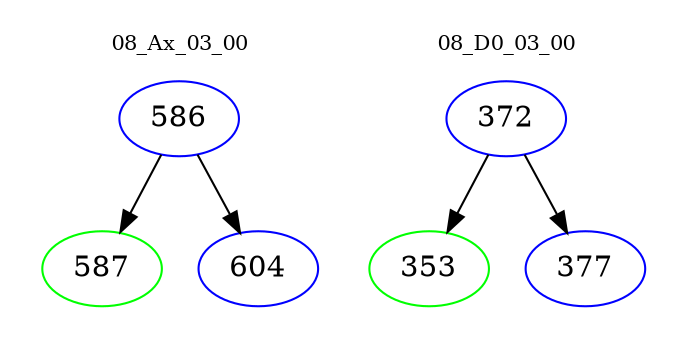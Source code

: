 digraph{
subgraph cluster_0 {
color = white
label = "08_Ax_03_00";
fontsize=10;
T0_586 [label="586", color="blue"]
T0_586 -> T0_587 [color="black"]
T0_587 [label="587", color="green"]
T0_586 -> T0_604 [color="black"]
T0_604 [label="604", color="blue"]
}
subgraph cluster_1 {
color = white
label = "08_D0_03_00";
fontsize=10;
T1_372 [label="372", color="blue"]
T1_372 -> T1_353 [color="black"]
T1_353 [label="353", color="green"]
T1_372 -> T1_377 [color="black"]
T1_377 [label="377", color="blue"]
}
}
